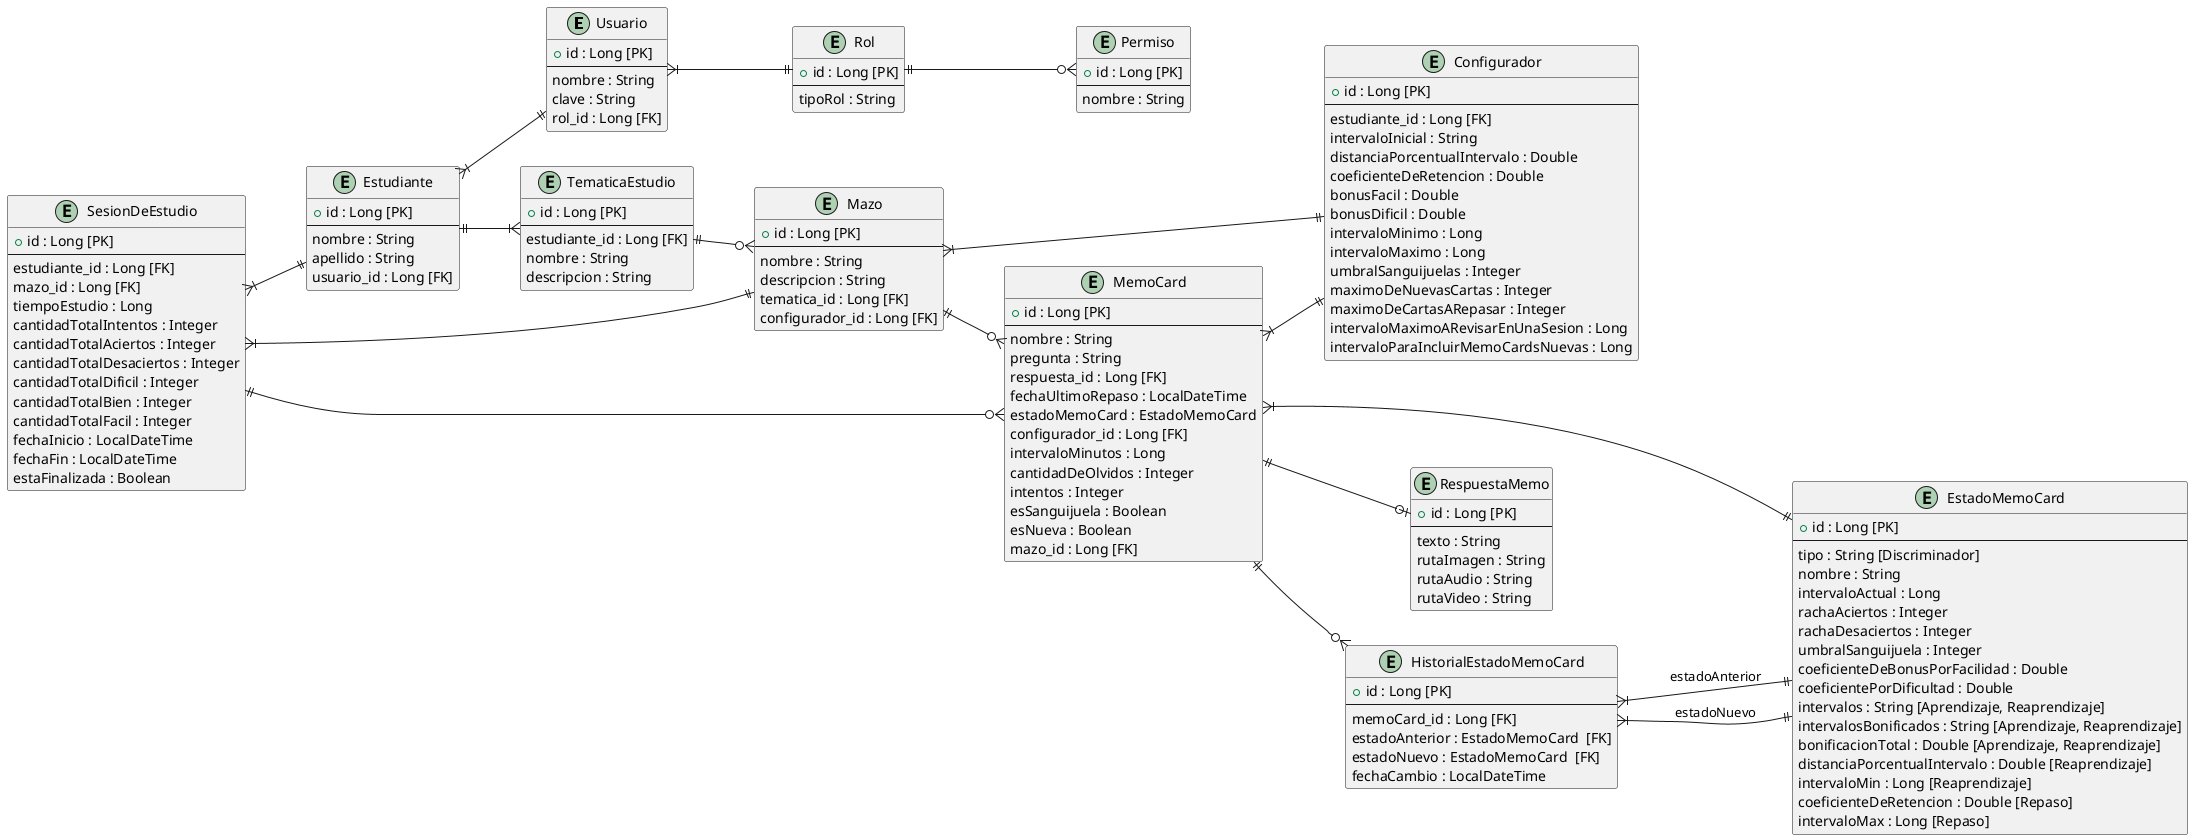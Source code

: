 @startuml
left to right direction

' Entidades principales
entity Usuario {
    + id : Long [PK]
    --
    nombre : String
    clave : String
    rol_id : Long [FK]
}

entity Rol {
    + id : Long [PK]
    --
    tipoRol : String
}

entity Permiso {
    + id : Long [PK]
    --
    nombre : String
}

entity Estudiante {
    + id : Long [PK]
    --
    nombre : String
    apellido : String
    usuario_id : Long [FK]
}

entity TematicaEstudio {
    + id : Long [PK]
    --
    estudiante_id : Long [FK]
    nombre : String
    descripcion : String
}

entity Mazo {
    + id : Long [PK]
    --
    nombre : String
    descripcion : String
    tematica_id : Long [FK]
    configurador_id : Long [FK]
}

entity Configurador {
    + id : Long [PK]
    --
    estudiante_id : Long [FK]
    intervaloInicial : String
    distanciaPorcentualIntervalo : Double
    coeficienteDeRetencion : Double
    bonusFacil : Double
    bonusDificil : Double
    intervaloMinimo : Long
    intervaloMaximo : Long
    umbralSanguijuelas : Integer
    maximoDeNuevasCartas : Integer
    maximoDeCartasARepasar : Integer
    intervaloMaximoARevisarEnUnaSesion : Long
    intervaloParaIncluirMemoCardsNuevas : Long
}

entity MemoCard {
    + id : Long [PK]
    --
    nombre : String
    pregunta : String
    respuesta_id : Long [FK]
    fechaUltimoRepaso : LocalDateTime
    estadoMemoCard : EstadoMemoCard
    configurador_id : Long [FK]
    intervaloMinutos : Long
    cantidadDeOlvidos : Integer
    intentos : Integer
    esSanguijuela : Boolean
    esNueva : Boolean
    mazo_id : Long [FK]
}

entity EstadoMemoCard {
    + id : Long [PK]
    --
    tipo : String [Discriminador]
    nombre : String
    intervaloActual : Long
    rachaAciertos : Integer
    rachaDesaciertos : Integer
    umbralSanguijuela : Integer
    coeficienteDeBonusPorFacilidad : Double
    coeficientePorDificultad : Double
    intervalos : String [Aprendizaje, Reaprendizaje]
    intervalosBonificados : String [Aprendizaje, Reaprendizaje]
    bonificacionTotal : Double [Aprendizaje, Reaprendizaje]
    distanciaPorcentualIntervalo : Double [Reaprendizaje]
    intervaloMin : Long [Reaprendizaje]
    coeficienteDeRetencion : Double [Repaso]
    intervaloMax : Long [Repaso]
}

entity RespuestaMemo {
    + id : Long [PK]
    --
    texto : String
    rutaImagen : String
    rutaAudio : String
    rutaVideo : String
}

entity SesionDeEstudio {
    + id : Long [PK]
    --
    estudiante_id : Long [FK]
    mazo_id : Long [FK]
    tiempoEstudio : Long
    cantidadTotalIntentos : Integer
    cantidadTotalAciertos : Integer
    cantidadTotalDesaciertos : Integer
    cantidadTotalDificil : Integer
    cantidadTotalBien : Integer
    cantidadTotalFacil : Integer
    fechaInicio : LocalDateTime
    fechaFin : LocalDateTime
    estaFinalizada : Boolean
}

entity HistorialEstadoMemoCard {
    + id : Long [PK]
    --
    memoCard_id : Long [FK]
    estadoAnterior : EstadoMemoCard  [FK]
    estadoNuevo : EstadoMemoCard  [FK]
    fechaCambio : LocalDateTime
}

' Relaciones
Usuario }|--|| Rol
Rol ||--o{ Permiso
Estudiante }|--|| Usuario
Estudiante ||--|{ TematicaEstudio
TematicaEstudio ||--o{ Mazo
Mazo }|--|| Configurador
Mazo ||--o{ MemoCard
MemoCard ||--o| RespuestaMemo
MemoCard }|--|| Configurador
MemoCard ||--o{ HistorialEstadoMemoCard
MemoCard }|--|| EstadoMemoCard
HistorialEstadoMemoCard }|--|| EstadoMemoCard : estadoAnterior
HistorialEstadoMemoCard }|--|| EstadoMemoCard : estadoNuevo
SesionDeEstudio }|--|| Estudiante
SesionDeEstudio }|--|| Mazo
SesionDeEstudio ||--o{ MemoCard

@enduml